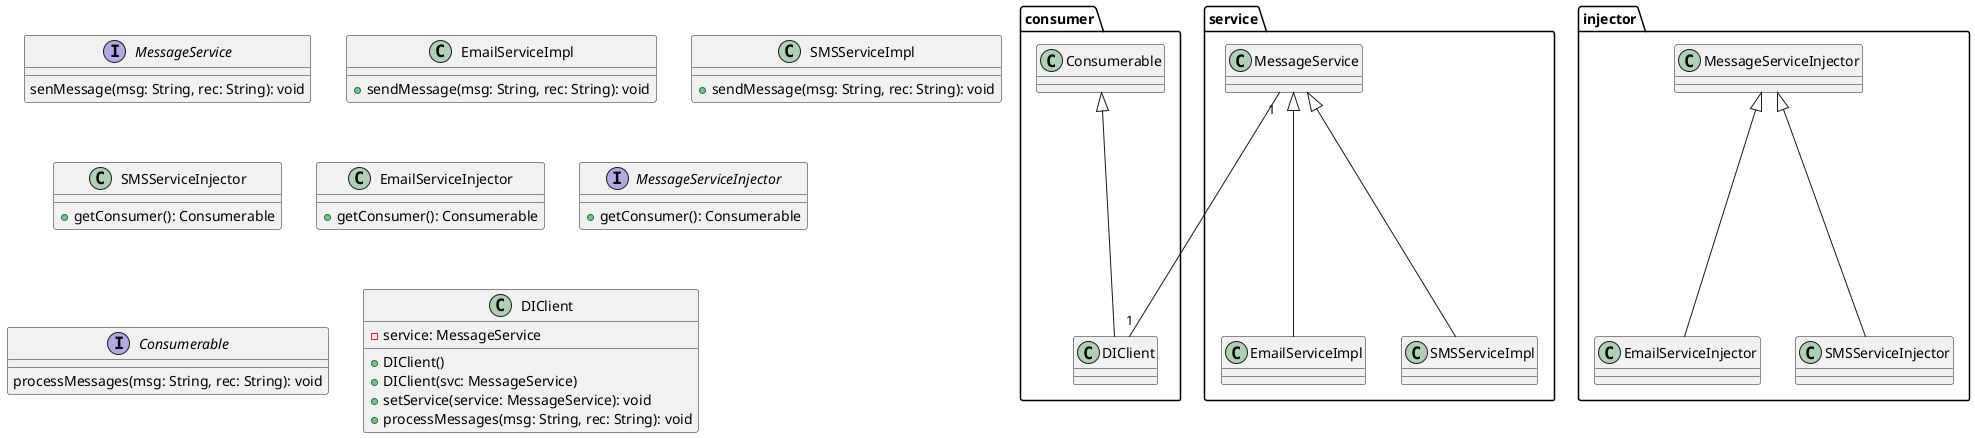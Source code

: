 @startuml di-demo



package "consumer" {
    Consumerable <|--- DIClient
}

package "service" {
    MessageService <|--- EmailServiceImpl
    MessageService <|--- SMSServiceImpl
    MessageService "1" --- "1" DIClient
}
interface MessageService {
    senMessage(msg: String, rec: String): void
}
class EmailServiceImpl {
    +sendMessage(msg: String, rec: String): void
}
class SMSServiceImpl {
    +sendMessage(msg: String, rec: String): void
}

package "injector" {
    MessageServiceInjector <|--- EmailServiceInjector
    MessageServiceInjector <|--- SMSServiceInjector
}
class SMSServiceInjector {
    +getConsumer(): Consumerable
}
class EmailServiceInjector {
    +getConsumer(): Consumerable
}
interface MessageServiceInjector {
    +getConsumer(): Consumerable
}

interface Consumerable {
    processMessages(msg: String, rec: String): void
}
class DIClient {
    -service: MessageService
    +DIClient()
    +DIClient(svc: MessageService)
    +setService(service: MessageService): void
    +processMessages(msg: String, rec: String): void
}


@enduml